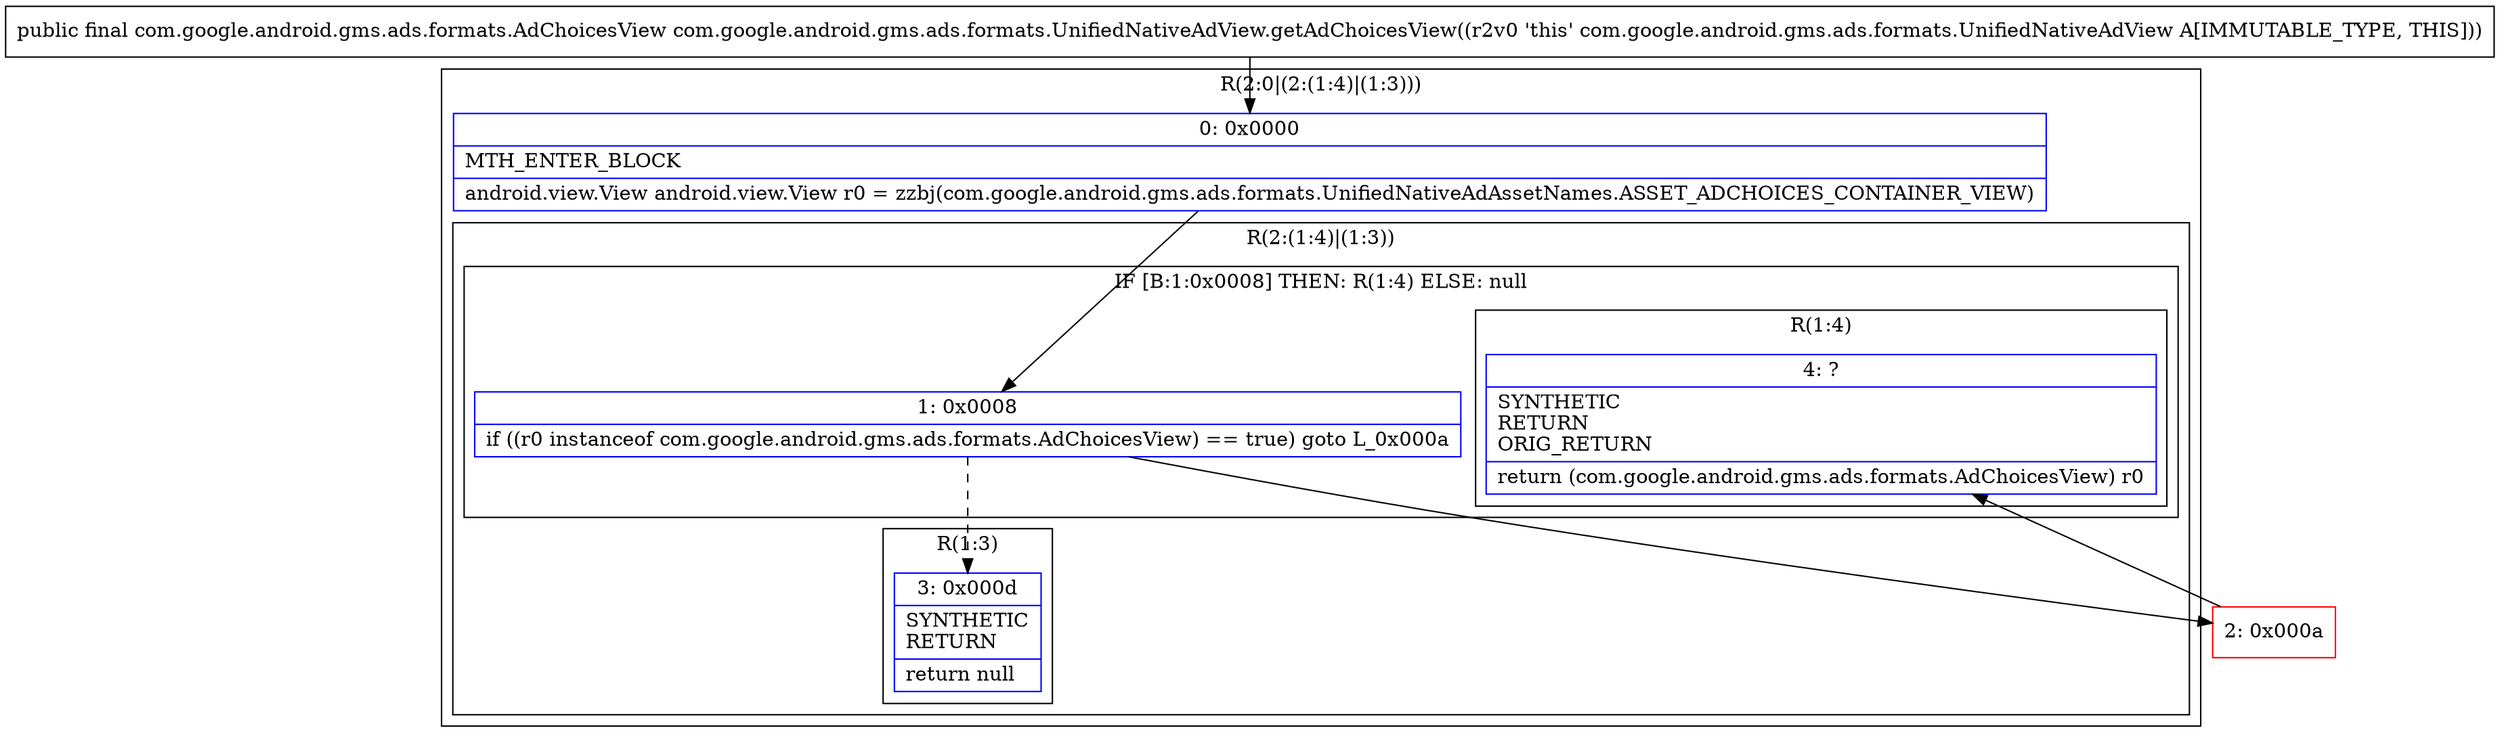 digraph "CFG forcom.google.android.gms.ads.formats.UnifiedNativeAdView.getAdChoicesView()Lcom\/google\/android\/gms\/ads\/formats\/AdChoicesView;" {
subgraph cluster_Region_583539828 {
label = "R(2:0|(2:(1:4)|(1:3)))";
node [shape=record,color=blue];
Node_0 [shape=record,label="{0\:\ 0x0000|MTH_ENTER_BLOCK\l|android.view.View android.view.View r0 = zzbj(com.google.android.gms.ads.formats.UnifiedNativeAdAssetNames.ASSET_ADCHOICES_CONTAINER_VIEW)\l}"];
subgraph cluster_Region_1666370415 {
label = "R(2:(1:4)|(1:3))";
node [shape=record,color=blue];
subgraph cluster_IfRegion_1938938885 {
label = "IF [B:1:0x0008] THEN: R(1:4) ELSE: null";
node [shape=record,color=blue];
Node_1 [shape=record,label="{1\:\ 0x0008|if ((r0 instanceof com.google.android.gms.ads.formats.AdChoicesView) == true) goto L_0x000a\l}"];
subgraph cluster_Region_1626625900 {
label = "R(1:4)";
node [shape=record,color=blue];
Node_4 [shape=record,label="{4\:\ ?|SYNTHETIC\lRETURN\lORIG_RETURN\l|return (com.google.android.gms.ads.formats.AdChoicesView) r0\l}"];
}
}
subgraph cluster_Region_1274856725 {
label = "R(1:3)";
node [shape=record,color=blue];
Node_3 [shape=record,label="{3\:\ 0x000d|SYNTHETIC\lRETURN\l|return null\l}"];
}
}
}
Node_2 [shape=record,color=red,label="{2\:\ 0x000a}"];
MethodNode[shape=record,label="{public final com.google.android.gms.ads.formats.AdChoicesView com.google.android.gms.ads.formats.UnifiedNativeAdView.getAdChoicesView((r2v0 'this' com.google.android.gms.ads.formats.UnifiedNativeAdView A[IMMUTABLE_TYPE, THIS])) }"];
MethodNode -> Node_0;
Node_0 -> Node_1;
Node_1 -> Node_2;
Node_1 -> Node_3[style=dashed];
Node_2 -> Node_4;
}

